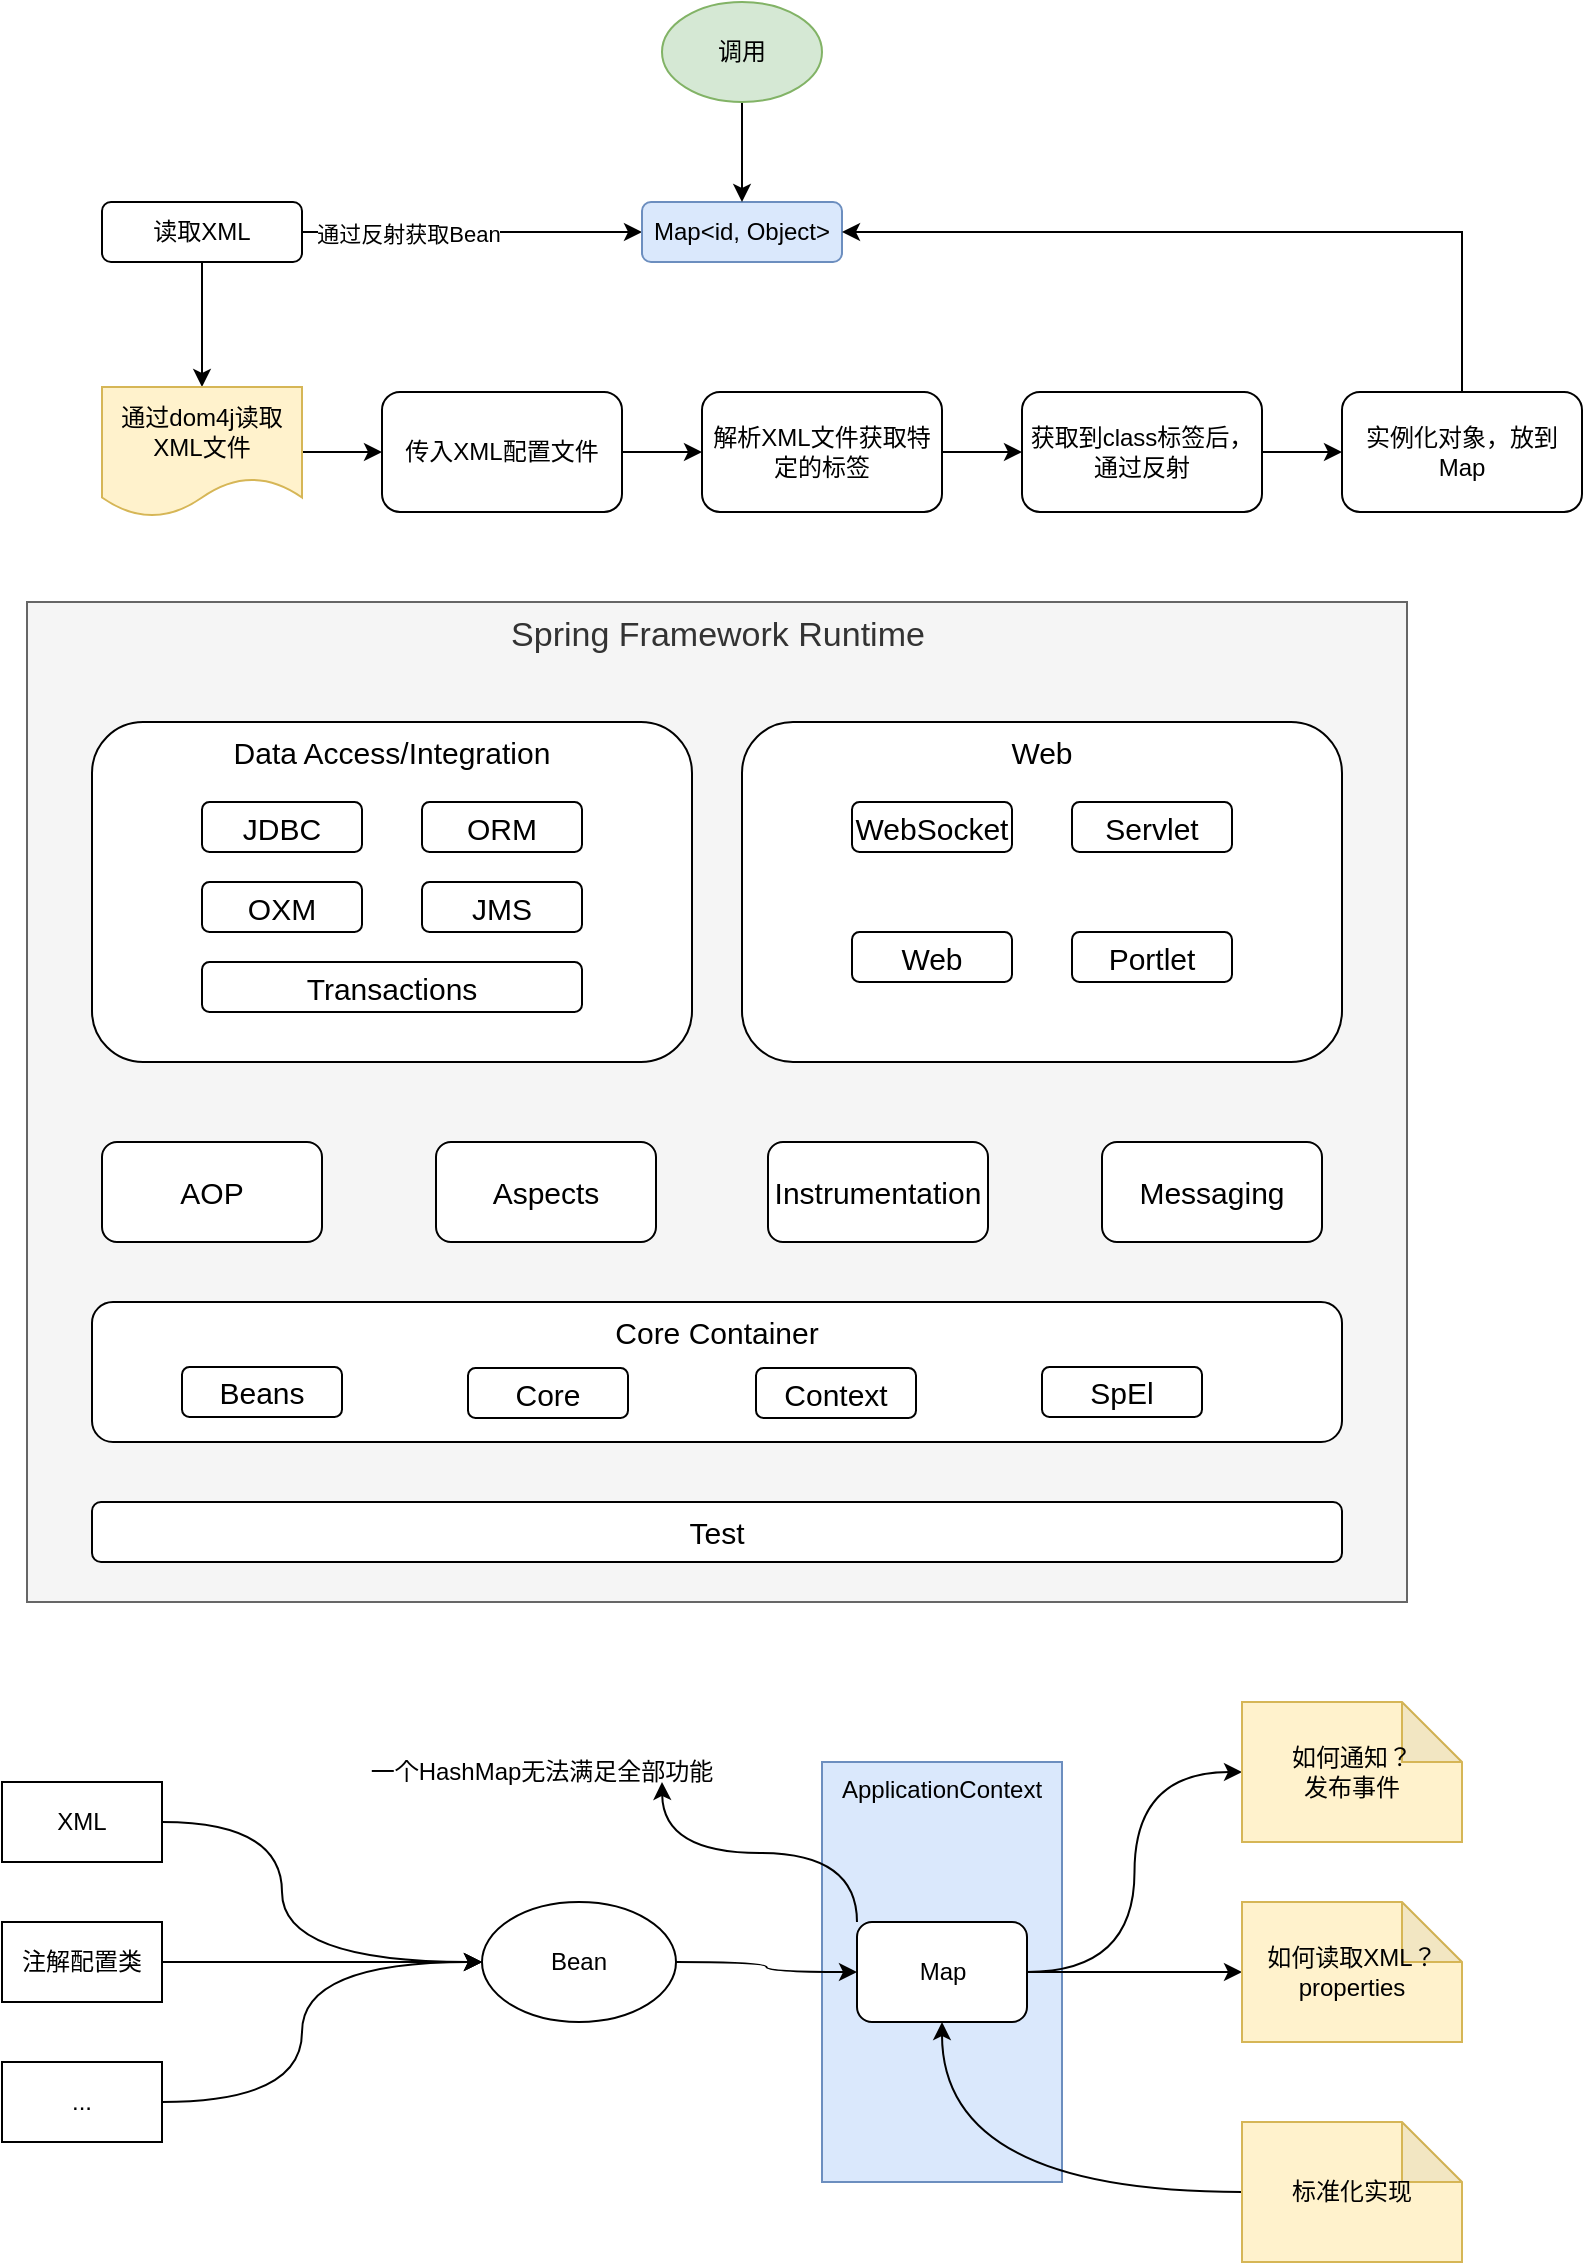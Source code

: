 <mxfile version="16.6.2" type="github">
  <diagram id="T7d45cLhsy7gTXaBxhxJ" name="Page-1">
    <mxGraphModel dx="946" dy="621" grid="1" gridSize="10" guides="1" tooltips="1" connect="1" arrows="1" fold="1" page="1" pageScale="1" pageWidth="827" pageHeight="1169" math="0" shadow="0">
      <root>
        <mxCell id="0" />
        <mxCell id="1" parent="0" />
        <mxCell id="JbUCphLJjqm0brtxgs2n-51" value="ApplicationContext" style="rounded=0;whiteSpace=wrap;html=1;fontSize=12;verticalAlign=top;fillColor=#dae8fc;strokeColor=#6c8ebf;" vertex="1" parent="1">
          <mxGeometry x="420" y="900" width="120" height="210" as="geometry" />
        </mxCell>
        <mxCell id="JbUCphLJjqm0brtxgs2n-40" value="Spring Framework Runtime" style="rounded=0;whiteSpace=wrap;html=1;fontSize=17;verticalAlign=top;fillColor=#f5f5f5;fontColor=#333333;strokeColor=#666666;" vertex="1" parent="1">
          <mxGeometry x="22.5" y="320" width="690" height="500" as="geometry" />
        </mxCell>
        <mxCell id="JbUCphLJjqm0brtxgs2n-3" value="" style="edgeStyle=orthogonalEdgeStyle;rounded=0;orthogonalLoop=1;jettySize=auto;html=1;" edge="1" parent="1" source="JbUCphLJjqm0brtxgs2n-1" target="JbUCphLJjqm0brtxgs2n-2">
          <mxGeometry relative="1" as="geometry" />
        </mxCell>
        <mxCell id="JbUCphLJjqm0brtxgs2n-4" value="通过反射获取Bean" style="edgeLabel;html=1;align=center;verticalAlign=middle;resizable=0;points=[];" vertex="1" connectable="0" parent="JbUCphLJjqm0brtxgs2n-3">
          <mxGeometry x="-0.375" y="-1" relative="1" as="geometry">
            <mxPoint as="offset" />
          </mxGeometry>
        </mxCell>
        <mxCell id="JbUCphLJjqm0brtxgs2n-6" value="" style="edgeStyle=orthogonalEdgeStyle;rounded=0;orthogonalLoop=1;jettySize=auto;html=1;" edge="1" parent="1" source="JbUCphLJjqm0brtxgs2n-1" target="JbUCphLJjqm0brtxgs2n-5">
          <mxGeometry relative="1" as="geometry" />
        </mxCell>
        <mxCell id="JbUCphLJjqm0brtxgs2n-1" value="读取XML" style="rounded=1;whiteSpace=wrap;html=1;" vertex="1" parent="1">
          <mxGeometry x="60" y="120" width="100" height="30" as="geometry" />
        </mxCell>
        <mxCell id="JbUCphLJjqm0brtxgs2n-2" value="Map&amp;lt;id, Object&amp;gt;" style="whiteSpace=wrap;html=1;rounded=1;fillColor=#dae8fc;strokeColor=#6c8ebf;" vertex="1" parent="1">
          <mxGeometry x="330" y="120" width="100" height="30" as="geometry" />
        </mxCell>
        <mxCell id="JbUCphLJjqm0brtxgs2n-8" value="" style="edgeStyle=orthogonalEdgeStyle;rounded=0;orthogonalLoop=1;jettySize=auto;html=1;" edge="1" parent="1" source="JbUCphLJjqm0brtxgs2n-5" target="JbUCphLJjqm0brtxgs2n-7">
          <mxGeometry relative="1" as="geometry" />
        </mxCell>
        <mxCell id="JbUCphLJjqm0brtxgs2n-5" value="通过dom4j读取XML文件" style="shape=document;whiteSpace=wrap;html=1;boundedLbl=1;rounded=1;fillColor=#fff2cc;strokeColor=#d6b656;" vertex="1" parent="1">
          <mxGeometry x="60" y="212.5" width="100" height="65" as="geometry" />
        </mxCell>
        <mxCell id="JbUCphLJjqm0brtxgs2n-10" value="" style="edgeStyle=orthogonalEdgeStyle;rounded=0;orthogonalLoop=1;jettySize=auto;html=1;" edge="1" parent="1" source="JbUCphLJjqm0brtxgs2n-7" target="JbUCphLJjqm0brtxgs2n-9">
          <mxGeometry relative="1" as="geometry" />
        </mxCell>
        <mxCell id="JbUCphLJjqm0brtxgs2n-7" value="传入XML配置文件" style="whiteSpace=wrap;html=1;rounded=1;" vertex="1" parent="1">
          <mxGeometry x="200" y="215" width="120" height="60" as="geometry" />
        </mxCell>
        <mxCell id="JbUCphLJjqm0brtxgs2n-12" value="" style="edgeStyle=orthogonalEdgeStyle;rounded=0;orthogonalLoop=1;jettySize=auto;html=1;" edge="1" parent="1" source="JbUCphLJjqm0brtxgs2n-9" target="JbUCphLJjqm0brtxgs2n-11">
          <mxGeometry relative="1" as="geometry" />
        </mxCell>
        <mxCell id="JbUCphLJjqm0brtxgs2n-9" value="解析XML文件获取特定的标签" style="whiteSpace=wrap;html=1;rounded=1;" vertex="1" parent="1">
          <mxGeometry x="360" y="215" width="120" height="60" as="geometry" />
        </mxCell>
        <mxCell id="JbUCphLJjqm0brtxgs2n-14" value="" style="edgeStyle=orthogonalEdgeStyle;rounded=0;orthogonalLoop=1;jettySize=auto;html=1;" edge="1" parent="1" source="JbUCphLJjqm0brtxgs2n-11" target="JbUCphLJjqm0brtxgs2n-13">
          <mxGeometry relative="1" as="geometry" />
        </mxCell>
        <mxCell id="JbUCphLJjqm0brtxgs2n-11" value="获取到class标签后，通过反射" style="whiteSpace=wrap;html=1;rounded=1;" vertex="1" parent="1">
          <mxGeometry x="520" y="215" width="120" height="60" as="geometry" />
        </mxCell>
        <mxCell id="JbUCphLJjqm0brtxgs2n-17" style="edgeStyle=orthogonalEdgeStyle;rounded=0;orthogonalLoop=1;jettySize=auto;html=1;exitX=0.5;exitY=0;exitDx=0;exitDy=0;entryX=1;entryY=0.5;entryDx=0;entryDy=0;" edge="1" parent="1" source="JbUCphLJjqm0brtxgs2n-13" target="JbUCphLJjqm0brtxgs2n-2">
          <mxGeometry relative="1" as="geometry" />
        </mxCell>
        <mxCell id="JbUCphLJjqm0brtxgs2n-13" value="实例化对象，放到Map" style="whiteSpace=wrap;html=1;rounded=1;" vertex="1" parent="1">
          <mxGeometry x="680" y="215" width="120" height="60" as="geometry" />
        </mxCell>
        <mxCell id="JbUCphLJjqm0brtxgs2n-16" style="edgeStyle=orthogonalEdgeStyle;rounded=0;orthogonalLoop=1;jettySize=auto;html=1;exitX=0.5;exitY=1;exitDx=0;exitDy=0;entryX=0.5;entryY=0;entryDx=0;entryDy=0;" edge="1" parent="1" source="JbUCphLJjqm0brtxgs2n-15" target="JbUCphLJjqm0brtxgs2n-2">
          <mxGeometry relative="1" as="geometry" />
        </mxCell>
        <mxCell id="JbUCphLJjqm0brtxgs2n-15" value="调用" style="ellipse;whiteSpace=wrap;html=1;fillColor=#d5e8d4;strokeColor=#82b366;" vertex="1" parent="1">
          <mxGeometry x="340" y="20" width="80" height="50" as="geometry" />
        </mxCell>
        <mxCell id="JbUCphLJjqm0brtxgs2n-18" value="Data Access/Integration" style="rounded=1;whiteSpace=wrap;html=1;verticalAlign=top;fontSize=15;" vertex="1" parent="1">
          <mxGeometry x="55" y="380" width="300" height="170" as="geometry" />
        </mxCell>
        <mxCell id="JbUCphLJjqm0brtxgs2n-19" value="JDBC" style="rounded=1;whiteSpace=wrap;html=1;fontSize=15;" vertex="1" parent="1">
          <mxGeometry x="110" y="420" width="80" height="25" as="geometry" />
        </mxCell>
        <mxCell id="JbUCphLJjqm0brtxgs2n-20" value="ORM" style="rounded=1;whiteSpace=wrap;html=1;fontSize=15;" vertex="1" parent="1">
          <mxGeometry x="220" y="420" width="80" height="25" as="geometry" />
        </mxCell>
        <mxCell id="JbUCphLJjqm0brtxgs2n-21" value="OXM" style="rounded=1;whiteSpace=wrap;html=1;fontSize=15;" vertex="1" parent="1">
          <mxGeometry x="110" y="460" width="80" height="25" as="geometry" />
        </mxCell>
        <mxCell id="JbUCphLJjqm0brtxgs2n-22" value="JMS" style="rounded=1;whiteSpace=wrap;html=1;fontSize=15;" vertex="1" parent="1">
          <mxGeometry x="220" y="460" width="80" height="25" as="geometry" />
        </mxCell>
        <mxCell id="JbUCphLJjqm0brtxgs2n-23" value="Transactions" style="rounded=1;whiteSpace=wrap;html=1;fontSize=15;" vertex="1" parent="1">
          <mxGeometry x="110" y="500" width="190" height="25" as="geometry" />
        </mxCell>
        <mxCell id="JbUCphLJjqm0brtxgs2n-24" value="Web" style="rounded=1;whiteSpace=wrap;html=1;verticalAlign=top;fontSize=15;" vertex="1" parent="1">
          <mxGeometry x="380" y="380" width="300" height="170" as="geometry" />
        </mxCell>
        <mxCell id="JbUCphLJjqm0brtxgs2n-25" value="WebSocket" style="rounded=1;whiteSpace=wrap;html=1;fontSize=15;" vertex="1" parent="1">
          <mxGeometry x="435" y="420" width="80" height="25" as="geometry" />
        </mxCell>
        <mxCell id="JbUCphLJjqm0brtxgs2n-26" value="Servlet" style="rounded=1;whiteSpace=wrap;html=1;fontSize=15;" vertex="1" parent="1">
          <mxGeometry x="545" y="420" width="80" height="25" as="geometry" />
        </mxCell>
        <mxCell id="JbUCphLJjqm0brtxgs2n-27" value="Web" style="rounded=1;whiteSpace=wrap;html=1;fontSize=15;" vertex="1" parent="1">
          <mxGeometry x="435" y="485" width="80" height="25" as="geometry" />
        </mxCell>
        <mxCell id="JbUCphLJjqm0brtxgs2n-28" value="Portlet" style="rounded=1;whiteSpace=wrap;html=1;fontSize=15;" vertex="1" parent="1">
          <mxGeometry x="545" y="485" width="80" height="25" as="geometry" />
        </mxCell>
        <mxCell id="JbUCphLJjqm0brtxgs2n-30" value="AOP" style="rounded=1;whiteSpace=wrap;html=1;fontSize=15;flipH=1;flipV=1;" vertex="1" parent="1">
          <mxGeometry x="60" y="590" width="110" height="50" as="geometry" />
        </mxCell>
        <mxCell id="JbUCphLJjqm0brtxgs2n-31" value="Aspects" style="rounded=1;whiteSpace=wrap;html=1;fontSize=15;flipH=1;flipV=1;" vertex="1" parent="1">
          <mxGeometry x="227" y="590" width="110" height="50" as="geometry" />
        </mxCell>
        <mxCell id="JbUCphLJjqm0brtxgs2n-32" value="Instrumentation" style="rounded=1;whiteSpace=wrap;html=1;fontSize=15;flipH=1;flipV=1;" vertex="1" parent="1">
          <mxGeometry x="393" y="590" width="110" height="50" as="geometry" />
        </mxCell>
        <mxCell id="JbUCphLJjqm0brtxgs2n-33" value="Messaging" style="rounded=1;whiteSpace=wrap;html=1;fontSize=15;flipH=1;flipV=1;" vertex="1" parent="1">
          <mxGeometry x="560" y="590" width="110" height="50" as="geometry" />
        </mxCell>
        <mxCell id="JbUCphLJjqm0brtxgs2n-34" value="Core Container" style="rounded=1;whiteSpace=wrap;html=1;fontSize=15;verticalAlign=top;" vertex="1" parent="1">
          <mxGeometry x="55" y="670" width="625" height="70" as="geometry" />
        </mxCell>
        <mxCell id="JbUCphLJjqm0brtxgs2n-35" value="Beans&lt;span style=&quot;color: rgba(0 , 0 , 0 , 0) ; font-family: monospace ; font-size: 0px&quot;&gt;%3CmxGraphModel%3E%3Croot%3E%3CmxCell%20id%3D%220%22%2F%3E%3CmxCell%20id%3D%221%22%20parent%3D%220%22%2F%3E%3CmxCell%20id%3D%222%22%20value%3D%22JDBC%22%20style%3D%22rounded%3D1%3BwhiteSpace%3Dwrap%3Bhtml%3D1%3BfontSize%3D15%3B%22%20vertex%3D%221%22%20parent%3D%221%22%3E%3CmxGeometry%20x%3D%22110%22%20y%3D%22420%22%20width%3D%2280%22%20height%3D%2225%22%20as%3D%22geometry%22%2F%3E%3C%2FmxCell%3E%3C%2Froot%3E%3C%2FmxGraphModel%3E&lt;/span&gt;" style="rounded=1;whiteSpace=wrap;html=1;fontSize=15;" vertex="1" parent="1">
          <mxGeometry x="100" y="702.5" width="80" height="25" as="geometry" />
        </mxCell>
        <mxCell id="JbUCphLJjqm0brtxgs2n-36" value="Core" style="rounded=1;whiteSpace=wrap;html=1;fontSize=15;" vertex="1" parent="1">
          <mxGeometry x="243" y="703" width="80" height="25" as="geometry" />
        </mxCell>
        <mxCell id="JbUCphLJjqm0brtxgs2n-37" value="Context" style="rounded=1;whiteSpace=wrap;html=1;fontSize=15;" vertex="1" parent="1">
          <mxGeometry x="387" y="703" width="80" height="25" as="geometry" />
        </mxCell>
        <mxCell id="JbUCphLJjqm0brtxgs2n-38" value="SpEl" style="rounded=1;whiteSpace=wrap;html=1;fontSize=15;" vertex="1" parent="1">
          <mxGeometry x="530" y="702.5" width="80" height="25" as="geometry" />
        </mxCell>
        <mxCell id="JbUCphLJjqm0brtxgs2n-39" value="Test" style="rounded=1;whiteSpace=wrap;html=1;fontSize=15;" vertex="1" parent="1">
          <mxGeometry x="55" y="770" width="625" height="30" as="geometry" />
        </mxCell>
        <mxCell id="JbUCphLJjqm0brtxgs2n-53" style="edgeStyle=orthogonalEdgeStyle;curved=1;rounded=0;orthogonalLoop=1;jettySize=auto;html=1;exitX=1;exitY=0.5;exitDx=0;exitDy=0;entryX=0;entryY=0.5;entryDx=0;entryDy=0;fontSize=12;" edge="1" parent="1" source="JbUCphLJjqm0brtxgs2n-41" target="JbUCphLJjqm0brtxgs2n-52">
          <mxGeometry relative="1" as="geometry" />
        </mxCell>
        <mxCell id="JbUCphLJjqm0brtxgs2n-41" value="Bean" style="ellipse;whiteSpace=wrap;html=1;fontSize=12;" vertex="1" parent="1">
          <mxGeometry x="250" y="970" width="97" height="60" as="geometry" />
        </mxCell>
        <mxCell id="JbUCphLJjqm0brtxgs2n-45" style="edgeStyle=orthogonalEdgeStyle;rounded=0;orthogonalLoop=1;jettySize=auto;html=1;exitX=1;exitY=0.5;exitDx=0;exitDy=0;entryX=0;entryY=0.5;entryDx=0;entryDy=0;fontSize=12;curved=1;" edge="1" parent="1" source="JbUCphLJjqm0brtxgs2n-42" target="JbUCphLJjqm0brtxgs2n-41">
          <mxGeometry relative="1" as="geometry">
            <Array as="points">
              <mxPoint x="150" y="930" />
              <mxPoint x="150" y="1000" />
            </Array>
          </mxGeometry>
        </mxCell>
        <mxCell id="JbUCphLJjqm0brtxgs2n-42" value="XML" style="rounded=0;whiteSpace=wrap;html=1;fontSize=12;" vertex="1" parent="1">
          <mxGeometry x="10" y="910" width="80" height="40" as="geometry" />
        </mxCell>
        <mxCell id="JbUCphLJjqm0brtxgs2n-46" style="edgeStyle=orthogonalEdgeStyle;curved=1;rounded=0;orthogonalLoop=1;jettySize=auto;html=1;exitX=1;exitY=0.5;exitDx=0;exitDy=0;fontSize=12;entryX=0;entryY=0.5;entryDx=0;entryDy=0;" edge="1" parent="1" source="JbUCphLJjqm0brtxgs2n-43" target="JbUCphLJjqm0brtxgs2n-41">
          <mxGeometry relative="1" as="geometry">
            <mxPoint x="200" y="1000" as="targetPoint" />
          </mxGeometry>
        </mxCell>
        <mxCell id="JbUCphLJjqm0brtxgs2n-43" value="注解配置类" style="rounded=0;whiteSpace=wrap;html=1;fontSize=12;" vertex="1" parent="1">
          <mxGeometry x="10" y="980" width="80" height="40" as="geometry" />
        </mxCell>
        <mxCell id="JbUCphLJjqm0brtxgs2n-48" style="edgeStyle=orthogonalEdgeStyle;curved=1;rounded=0;orthogonalLoop=1;jettySize=auto;html=1;exitX=1;exitY=0.5;exitDx=0;exitDy=0;fontSize=12;entryX=0;entryY=0.5;entryDx=0;entryDy=0;" edge="1" parent="1" source="JbUCphLJjqm0brtxgs2n-44" target="JbUCphLJjqm0brtxgs2n-41">
          <mxGeometry relative="1" as="geometry">
            <mxPoint x="200" y="1000" as="targetPoint" />
            <Array as="points">
              <mxPoint x="160" y="1070" />
              <mxPoint x="160" y="1000" />
            </Array>
          </mxGeometry>
        </mxCell>
        <mxCell id="JbUCphLJjqm0brtxgs2n-44" value="..." style="rounded=0;whiteSpace=wrap;html=1;fontSize=12;" vertex="1" parent="1">
          <mxGeometry x="10" y="1050" width="80" height="40" as="geometry" />
        </mxCell>
        <mxCell id="JbUCphLJjqm0brtxgs2n-57" style="edgeStyle=orthogonalEdgeStyle;curved=1;rounded=0;orthogonalLoop=1;jettySize=auto;html=1;exitX=1;exitY=0.5;exitDx=0;exitDy=0;entryX=0;entryY=0.5;entryDx=0;entryDy=0;entryPerimeter=0;fontSize=12;" edge="1" parent="1" source="JbUCphLJjqm0brtxgs2n-52" target="JbUCphLJjqm0brtxgs2n-54">
          <mxGeometry relative="1" as="geometry" />
        </mxCell>
        <mxCell id="JbUCphLJjqm0brtxgs2n-58" style="edgeStyle=orthogonalEdgeStyle;curved=1;rounded=0;orthogonalLoop=1;jettySize=auto;html=1;exitX=1;exitY=0.5;exitDx=0;exitDy=0;entryX=0;entryY=0.5;entryDx=0;entryDy=0;entryPerimeter=0;fontSize=12;" edge="1" parent="1" source="JbUCphLJjqm0brtxgs2n-52" target="JbUCphLJjqm0brtxgs2n-55">
          <mxGeometry relative="1" as="geometry" />
        </mxCell>
        <mxCell id="JbUCphLJjqm0brtxgs2n-60" style="edgeStyle=orthogonalEdgeStyle;curved=1;rounded=0;orthogonalLoop=1;jettySize=auto;html=1;exitX=0;exitY=0;exitDx=0;exitDy=0;fontSize=12;" edge="1" parent="1" source="JbUCphLJjqm0brtxgs2n-52">
          <mxGeometry relative="1" as="geometry">
            <mxPoint x="340" y="910" as="targetPoint" />
          </mxGeometry>
        </mxCell>
        <mxCell id="JbUCphLJjqm0brtxgs2n-52" value="Map" style="rounded=1;whiteSpace=wrap;html=1;fontSize=12;" vertex="1" parent="1">
          <mxGeometry x="437.5" y="980" width="85" height="50" as="geometry" />
        </mxCell>
        <mxCell id="JbUCphLJjqm0brtxgs2n-54" value="如何通知？&lt;br&gt;发布事件" style="shape=note;whiteSpace=wrap;html=1;backgroundOutline=1;darkOpacity=0.05;fontSize=12;fillColor=#fff2cc;strokeColor=#d6b656;" vertex="1" parent="1">
          <mxGeometry x="630" y="870" width="110" height="70" as="geometry" />
        </mxCell>
        <mxCell id="JbUCphLJjqm0brtxgs2n-55" value="如何读取XML？&lt;br&gt;properties" style="shape=note;whiteSpace=wrap;html=1;backgroundOutline=1;darkOpacity=0.05;fontSize=12;fillColor=#fff2cc;strokeColor=#d6b656;" vertex="1" parent="1">
          <mxGeometry x="630" y="970" width="110" height="70" as="geometry" />
        </mxCell>
        <mxCell id="JbUCphLJjqm0brtxgs2n-59" style="edgeStyle=orthogonalEdgeStyle;curved=1;rounded=0;orthogonalLoop=1;jettySize=auto;html=1;exitX=0;exitY=0.5;exitDx=0;exitDy=0;exitPerimeter=0;entryX=0.5;entryY=1;entryDx=0;entryDy=0;fontSize=12;" edge="1" parent="1" source="JbUCphLJjqm0brtxgs2n-56" target="JbUCphLJjqm0brtxgs2n-52">
          <mxGeometry relative="1" as="geometry" />
        </mxCell>
        <mxCell id="JbUCphLJjqm0brtxgs2n-56" value="标准化实现" style="shape=note;whiteSpace=wrap;html=1;backgroundOutline=1;darkOpacity=0.05;fontSize=12;fillColor=#fff2cc;strokeColor=#d6b656;" vertex="1" parent="1">
          <mxGeometry x="630" y="1080" width="110" height="70" as="geometry" />
        </mxCell>
        <mxCell id="JbUCphLJjqm0brtxgs2n-61" value="一个HashMap无法满足全部功能" style="text;html=1;strokeColor=none;fillColor=none;align=center;verticalAlign=middle;whiteSpace=wrap;rounded=0;fontSize=12;" vertex="1" parent="1">
          <mxGeometry x="190" y="890" width="180" height="30" as="geometry" />
        </mxCell>
      </root>
    </mxGraphModel>
  </diagram>
</mxfile>
